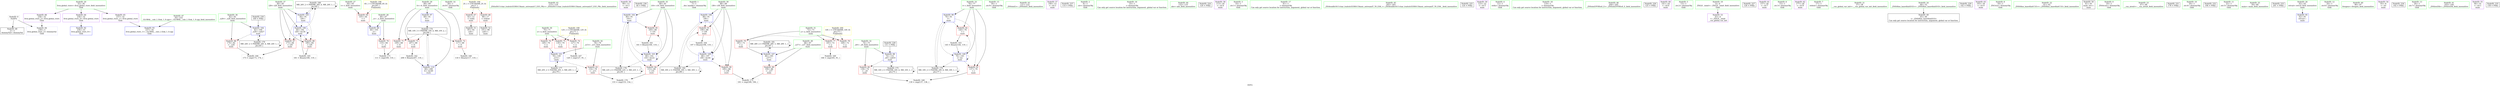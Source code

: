 digraph "SVFG" {
	label="SVFG";

	Node0x55f7baefa300 [shape=record,color=grey,label="{NodeID: 0\nNullPtr}"];
	Node0x55f7baefa300 -> Node0x55f7baf15640[style=solid];
	Node0x55f7baefa300 -> Node0x55f7baf17cf0[style=solid];
	Node0x55f7baf23850 [shape=record,color=black,label="{NodeID: 180\nMR_26V_2 = PHI(MR_26V_6, MR_26V_1, )\npts\{85 \}\n}"];
	Node0x55f7baf23850 -> Node0x55f7baf14d40[style=dashed];
	Node0x55f7baf23850 -> Node0x55f7baf23850[style=dashed];
	Node0x55f7baf146c0 [shape=record,color=blue,label="{NodeID: 97\n68\<--91\ntt\<--\nmain\n}"];
	Node0x55f7baf146c0 -> Node0x55f7baf21a50[style=dashed];
	Node0x55f7baefb550 [shape=record,color=green,label="{NodeID: 14\n28\<--1\n.str.8\<--dummyObj\nGlob }"];
	Node0x55f7baf18cd0 [shape=record,color=yellow,style=double,label="{NodeID: 194\n2V_1 = ENCHI(MR_2V_0)\npts\{1 \}\nFun[main]}"];
	Node0x55f7baf18cd0 -> Node0x55f7baf166a0[style=dashed];
	Node0x55f7baf18cd0 -> Node0x55f7baf16770[style=dashed];
	Node0x55f7baf13460 [shape=record,color=green,label="{NodeID: 28\n66\<--67\n_n\<--_n_field_insensitive\nmain\n}"];
	Node0x55f7baf13460 -> Node0x55f7baf16910[style=solid];
	Node0x55f7baf13460 -> Node0x55f7baf145f0[style=solid];
	Node0x55f7baf14020 [shape=record,color=green,label="{NodeID: 42\n115\<--116\n_ZStlsISt11char_traitsIcEERSt13basic_ostreamIcT_ES5_PKc\<--_ZStlsISt11char_traitsIcEERSt13basic_ostreamIcT_ES5_PKc_field_insensitive\n}"];
	Node0x55f7baf15d20 [shape=record,color=purple,label="{NodeID: 56\n99\<--13\n\<--.str.2\nmain\n}"];
	Node0x55f7baf35870 [shape=record,color=black,label="{NodeID: 236\n44 = PHI()\n}"];
	Node0x55f7baf16910 [shape=record,color=red,label="{NodeID: 70\n110\<--66\n\<--_n\nmain\n}"];
	Node0x55f7baf16910 -> Node0x55f7baf1d010[style=solid];
	Node0x55f7baf1ca10 [shape=record,color=grey,label="{NodeID: 167\n128 = cmp(127, 91, )\n}"];
	Node0x55f7baf17470 [shape=record,color=red,label="{NodeID: 84\n153\<--80\n\<--i16\nmain\n}"];
	Node0x55f7baf17470 -> Node0x55f7baf1ce90[style=solid];
	Node0x55f7baef9410 [shape=record,color=green,label="{NodeID: 1\n7\<--1\n__dso_handle\<--dummyObj\nGlob }"];
	Node0x55f7baf23d50 [shape=record,color=black,label="{NodeID: 181\nMR_28V_2 = PHI(MR_28V_3, MR_28V_1, )\npts\{87 \}\n}"];
	Node0x55f7baf23d50 -> Node0x55f7baf18fe0[style=dashed];
	Node0x55f7baf23d50 -> Node0x55f7baf23d50[style=dashed];
	Node0x55f7baf14790 [shape=record,color=blue,label="{NodeID: 98\n74\<--131\n_n9\<--call10\nmain\n}"];
	Node0x55f7baf14790 -> Node0x55f7baf17130[style=dashed];
	Node0x55f7baf14790 -> Node0x55f7baf21f50[style=dashed];
	Node0x55f7baefa780 [shape=record,color=green,label="{NodeID: 15\n30\<--1\n.str.9\<--dummyObj\nGlob }"];
	Node0x55f7baf13530 [shape=record,color=green,label="{NodeID: 29\n68\<--69\ntt\<--tt_field_insensitive\nmain\n}"];
	Node0x55f7baf13530 -> Node0x55f7baf169e0[style=solid];
	Node0x55f7baf13530 -> Node0x55f7baf16ab0[style=solid];
	Node0x55f7baf13530 -> Node0x55f7baf16b80[style=solid];
	Node0x55f7baf13530 -> Node0x55f7baf146c0[style=solid];
	Node0x55f7baf13530 -> Node0x55f7baf19250[style=solid];
	Node0x55f7baf14120 [shape=record,color=green,label="{NodeID: 43\n121\<--122\n_ZNSolsEi\<--_ZNSolsEi_field_insensitive\n}"];
	Node0x55f7baf15df0 [shape=record,color=purple,label="{NodeID: 57\n100\<--15\n\<--.str.3\nmain\n}"];
	Node0x55f7baf35970 [shape=record,color=black,label="{NodeID: 237\n114 = PHI()\n}"];
	Node0x55f7baf169e0 [shape=record,color=red,label="{NodeID: 71\n109\<--68\n\<--tt\nmain\n}"];
	Node0x55f7baf169e0 -> Node0x55f7baf1d010[style=solid];
	Node0x55f7baf1cb90 [shape=record,color=grey,label="{NodeID: 168\n139 = cmp(137, 138, )\n}"];
	Node0x55f7baf17540 [shape=record,color=red,label="{NodeID: 85\n160\<--80\n\<--i16\nmain\n}"];
	Node0x55f7baf17540 -> Node0x55f7baf1c110[style=solid];
	Node0x55f7baefad50 [shape=record,color=green,label="{NodeID: 2\n8\<--1\n.str\<--dummyObj\nGlob }"];
	Node0x55f7baf24250 [shape=record,color=black,label="{NodeID: 182\nMR_30V_2 = PHI(MR_30V_3, MR_30V_1, )\npts\{89 \}\n}"];
	Node0x55f7baf24250 -> Node0x55f7baf190b0[style=dashed];
	Node0x55f7baf24250 -> Node0x55f7baf24250[style=dashed];
	Node0x55f7baf14860 [shape=record,color=blue,label="{NodeID: 99\n76\<--91\ni\<--\nmain\n}"];
	Node0x55f7baf14860 -> Node0x55f7baf17200[style=dashed];
	Node0x55f7baf14860 -> Node0x55f7baf172d0[style=dashed];
	Node0x55f7baf14860 -> Node0x55f7baf14930[style=dashed];
	Node0x55f7baf14860 -> Node0x55f7baf22450[style=dashed];
	Node0x55f7baefa850 [shape=record,color=green,label="{NodeID: 16\n33\<--1\n\<--dummyObj\nCan only get source location for instruction, argument, global var or function.}"];
	Node0x55f7baf29a60 [shape=record,color=yellow,style=double,label="{NodeID: 196\n6V_1 = ENCHI(MR_6V_0)\npts\{65 \}\nFun[main]}"];
	Node0x55f7baf29a60 -> Node0x55f7baf16840[style=dashed];
	Node0x55f7baf13600 [shape=record,color=green,label="{NodeID: 30\n70\<--71\nx\<--x_field_insensitive\nmain\n}"];
	Node0x55f7baf13600 -> Node0x55f7baf16c50[style=solid];
	Node0x55f7baf13600 -> Node0x55f7baf16d20[style=solid];
	Node0x55f7baf13600 -> Node0x55f7baf16df0[style=solid];
	Node0x55f7baf14220 [shape=record,color=green,label="{NodeID: 44\n132\<--133\nabs\<--abs_field_insensitive\n}"];
	Node0x55f7bacf2a90 [shape=record,color=black,label="{NodeID: 224\n120 = PHI()\n}"];
	Node0x55f7baf15ec0 [shape=record,color=purple,label="{NodeID: 58\n113\<--20\n\<--.str.4\nmain\n}"];
	Node0x55f7baf16ab0 [shape=record,color=red,label="{NodeID: 72\n117\<--68\n\<--tt\nmain\n}"];
	Node0x55f7baf16ab0 -> Node0x55f7baf15490[style=solid];
	Node0x55f7baf1cd10 [shape=record,color=grey,label="{NodeID: 169\n166 = cmp(165, 91, )\n}"];
	Node0x55f7baf17610 [shape=record,color=red,label="{NodeID: 86\n174\<--82\n\<--_n26\nmain\n}"];
	Node0x55f7baf17610 -> Node0x55f7baf1c890[style=solid];
	Node0x55f7baefa5a0 [shape=record,color=green,label="{NodeID: 3\n10\<--1\n.str.1\<--dummyObj\nGlob }"];
	Node0x55f7baf14930 [shape=record,color=blue,label="{NodeID: 100\n76\<--145\ni\<--inc\nmain\n}"];
	Node0x55f7baf14930 -> Node0x55f7baf17200[style=dashed];
	Node0x55f7baf14930 -> Node0x55f7baf172d0[style=dashed];
	Node0x55f7baf14930 -> Node0x55f7baf14930[style=dashed];
	Node0x55f7baf14930 -> Node0x55f7baf22450[style=dashed];
	Node0x55f7baefa920 [shape=record,color=green,label="{NodeID: 17\n91\<--1\n\<--dummyObj\nCan only get source location for instruction, argument, global var or function.}"];
	Node0x55f7baf136d0 [shape=record,color=green,label="{NodeID: 31\n72\<--73\ny\<--y_field_insensitive\nmain\n}"];
	Node0x55f7baf136d0 -> Node0x55f7baf16ec0[style=solid];
	Node0x55f7baf136d0 -> Node0x55f7baf16f90[style=solid];
	Node0x55f7baf136d0 -> Node0x55f7baf17060[style=solid];
	Node0x55f7baf14320 [shape=record,color=green,label="{NodeID: 45\n202\<--203\n_ZSt4endlIcSt11char_traitsIcEERSt13basic_ostreamIT_T0_ES6_\<--_ZSt4endlIcSt11char_traitsIcEERSt13basic_ostreamIT_T0_ES6__field_insensitive\n}"];
	Node0x55f7baf33c20 [shape=record,color=black,label="{NodeID: 225\n124 = PHI()\n}"];
	Node0x55f7baf15f90 [shape=record,color=purple,label="{NodeID: 59\n123\<--22\n\<--.str.5\nmain\n}"];
	Node0x55f7baf16b80 [shape=record,color=red,label="{NodeID: 73\n207\<--68\n\<--tt\nmain\n}"];
	Node0x55f7baf16b80 -> Node0x55f7baf1c290[style=solid];
	Node0x55f7baf1ce90 [shape=record,color=grey,label="{NodeID: 170\n155 = cmp(153, 154, )\n}"];
	Node0x55f7baf176e0 [shape=record,color=red,label="{NodeID: 87\n173\<--84\n\<--i28\nmain\n}"];
	Node0x55f7baf176e0 -> Node0x55f7baf1c890[style=solid];
	Node0x55f7baefa630 [shape=record,color=green,label="{NodeID: 4\n12\<--1\nstdin\<--dummyObj\nGlob }"];
	Node0x55f7baf14a00 [shape=record,color=blue,label="{NodeID: 101\n78\<--149\n_n15\<--\nmain\n}"];
	Node0x55f7baf14a00 -> Node0x55f7baf173a0[style=dashed];
	Node0x55f7baf14a00 -> Node0x55f7baf22950[style=dashed];
	Node0x55f7baefa9f0 [shape=record,color=green,label="{NodeID: 18\n119\<--1\n\<--dummyObj\nCan only get source location for instruction, argument, global var or function.}"];
	Node0x55f7baf137a0 [shape=record,color=green,label="{NodeID: 32\n74\<--75\n_n9\<--_n9_field_insensitive\nmain\n}"];
	Node0x55f7baf137a0 -> Node0x55f7baf17130[style=solid];
	Node0x55f7baf137a0 -> Node0x55f7baf14790[style=solid];
	Node0x55f7baf14420 [shape=record,color=green,label="{NodeID: 46\n204\<--205\n_ZNSolsEPFRSoS_E\<--_ZNSolsEPFRSoS_E_field_insensitive\n}"];
	Node0x55f7baf347b0 [shape=record,color=black,label="{NodeID: 226\n125 = PHI()\n}"];
	Node0x55f7baf16060 [shape=record,color=purple,label="{NodeID: 60\n141\<--24\n\<--.str.6\nmain\n}"];
	Node0x55f7baf16c50 [shape=record,color=red,label="{NodeID: 74\n127\<--70\n\<--x\nmain\n}"];
	Node0x55f7baf16c50 -> Node0x55f7baf1ca10[style=solid];
	Node0x55f7baf1d010 [shape=record,color=grey,label="{NodeID: 171\n111 = cmp(109, 110, )\n}"];
	Node0x55f7baf177b0 [shape=record,color=red,label="{NodeID: 88\n180\<--84\n\<--i28\nmain\n}"];
	Node0x55f7baf177b0 -> Node0x55f7baf1c710[style=solid];
	Node0x55f7baefb870 [shape=record,color=green,label="{NodeID: 5\n13\<--1\n.str.2\<--dummyObj\nGlob }"];
	Node0x55f7baf14ad0 [shape=record,color=blue,label="{NodeID: 102\n80\<--91\ni16\<--\nmain\n}"];
	Node0x55f7baf14ad0 -> Node0x55f7baf17470[style=dashed];
	Node0x55f7baf14ad0 -> Node0x55f7baf17540[style=dashed];
	Node0x55f7baf14ad0 -> Node0x55f7baf14ba0[style=dashed];
	Node0x55f7baf14ad0 -> Node0x55f7baf22e50[style=dashed];
	Node0x55f7baefaac0 [shape=record,color=green,label="{NodeID: 19\n4\<--6\n_ZStL8__ioinit\<--_ZStL8__ioinit_field_insensitive\nGlob }"];
	Node0x55f7baefaac0 -> Node0x55f7baf15ab0[style=solid];
	Node0x55f7baf29d00 [shape=record,color=yellow,style=double,label="{NodeID: 199\n12V_1 = ENCHI(MR_12V_0)\npts\{71 \}\nFun[main]}"];
	Node0x55f7baf29d00 -> Node0x55f7baf16c50[style=dashed];
	Node0x55f7baf29d00 -> Node0x55f7baf16d20[style=dashed];
	Node0x55f7baf29d00 -> Node0x55f7baf16df0[style=dashed];
	Node0x55f7baf13870 [shape=record,color=green,label="{NodeID: 33\n76\<--77\ni\<--i_field_insensitive\nmain\n}"];
	Node0x55f7baf13870 -> Node0x55f7baf17200[style=solid];
	Node0x55f7baf13870 -> Node0x55f7baf172d0[style=solid];
	Node0x55f7baf13870 -> Node0x55f7baf14860[style=solid];
	Node0x55f7baf13870 -> Node0x55f7baf14930[style=solid];
	Node0x55f7baf14520 [shape=record,color=green,label="{NodeID: 47\n34\<--232\n_GLOBAL__sub_I_Gluk_1_0.cpp\<--_GLOBAL__sub_I_Gluk_1_0.cpp_field_insensitive\n}"];
	Node0x55f7baf14520 -> Node0x55f7baf17bf0[style=solid];
	Node0x55f7baf348e0 [shape=record,color=black,label="{NodeID: 227\n126 = PHI()\n}"];
	Node0x55f7baf16130 [shape=record,color=purple,label="{NodeID: 61\n157\<--26\n\<--.str.7\nmain\n}"];
	Node0x55f7baf16d20 [shape=record,color=red,label="{NodeID: 75\n130\<--70\n\<--x\nmain\n}"];
	Node0x55f7baf1d190 [shape=record,color=grey,label="{NodeID: 172\n191 = cmp(189, 190, )\n}"];
	Node0x55f7baf17880 [shape=record,color=red,label="{NodeID: 89\n190\<--86\n\<--_n37\nmain\n}"];
	Node0x55f7baf17880 -> Node0x55f7baf1d190[style=solid];
	Node0x55f7baefb900 [shape=record,color=green,label="{NodeID: 6\n15\<--1\n.str.3\<--dummyObj\nGlob }"];
	Node0x55f7baf14ba0 [shape=record,color=blue,label="{NodeID: 103\n80\<--161\ni16\<--inc22\nmain\n}"];
	Node0x55f7baf14ba0 -> Node0x55f7baf17470[style=dashed];
	Node0x55f7baf14ba0 -> Node0x55f7baf17540[style=dashed];
	Node0x55f7baf14ba0 -> Node0x55f7baf14ba0[style=dashed];
	Node0x55f7baf14ba0 -> Node0x55f7baf22e50[style=dashed];
	Node0x55f7baf12ef0 [shape=record,color=green,label="{NodeID: 20\n32\<--36\nllvm.global_ctors\<--llvm.global_ctors_field_insensitive\nGlob }"];
	Node0x55f7baf12ef0 -> Node0x55f7baf163a0[style=solid];
	Node0x55f7baf12ef0 -> Node0x55f7baf164a0[style=solid];
	Node0x55f7baf12ef0 -> Node0x55f7baf165a0[style=solid];
	Node0x55f7baf29de0 [shape=record,color=yellow,style=double,label="{NodeID: 200\n14V_1 = ENCHI(MR_14V_0)\npts\{73 \}\nFun[main]}"];
	Node0x55f7baf29de0 -> Node0x55f7baf16ec0[style=dashed];
	Node0x55f7baf29de0 -> Node0x55f7baf16f90[style=dashed];
	Node0x55f7baf29de0 -> Node0x55f7baf17060[style=dashed];
	Node0x55f7baf13940 [shape=record,color=green,label="{NodeID: 34\n78\<--79\n_n15\<--_n15_field_insensitive\nmain\n}"];
	Node0x55f7baf13940 -> Node0x55f7baf173a0[style=solid];
	Node0x55f7baf13940 -> Node0x55f7baf14a00[style=solid];
	Node0x55f7baf15640 [shape=record,color=black,label="{NodeID: 48\n2\<--3\ndummyVal\<--dummyVal\n}"];
	Node0x55f7baf349b0 [shape=record,color=black,label="{NodeID: 228\n131 = PHI()\n}"];
	Node0x55f7baf349b0 -> Node0x55f7baf14790[style=solid];
	Node0x55f7baf16200 [shape=record,color=purple,label="{NodeID: 62\n177\<--28\n\<--.str.8\nmain\n}"];
	Node0x55f7baf16df0 [shape=record,color=red,label="{NodeID: 76\n149\<--70\n\<--x\nmain\n}"];
	Node0x55f7baf16df0 -> Node0x55f7baf14a00[style=solid];
	Node0x55f7baf17950 [shape=record,color=red,label="{NodeID: 90\n189\<--88\n\<--i38\nmain\n}"];
	Node0x55f7baf17950 -> Node0x55f7baf1d190[style=solid];
	Node0x55f7baefb990 [shape=record,color=green,label="{NodeID: 7\n17\<--1\nstdout\<--dummyObj\nGlob }"];
	Node0x55f7baf14c70 [shape=record,color=blue,label="{NodeID: 104\n82\<--169\n_n26\<--call27\nmain\n}"];
	Node0x55f7baf14c70 -> Node0x55f7baf17610[style=dashed];
	Node0x55f7baf14c70 -> Node0x55f7baf23350[style=dashed];
	Node0x55f7baf12f80 [shape=record,color=green,label="{NodeID: 21\n37\<--38\n__cxx_global_var_init\<--__cxx_global_var_init_field_insensitive\n}"];
	Node0x55f7baf13a10 [shape=record,color=green,label="{NodeID: 35\n80\<--81\ni16\<--i16_field_insensitive\nmain\n}"];
	Node0x55f7baf13a10 -> Node0x55f7baf17470[style=solid];
	Node0x55f7baf13a10 -> Node0x55f7baf17540[style=solid];
	Node0x55f7baf13a10 -> Node0x55f7baf14ad0[style=solid];
	Node0x55f7baf13a10 -> Node0x55f7baf14ba0[style=solid];
	Node0x55f7baf15740 [shape=record,color=black,label="{NodeID: 49\n45\<--46\n\<--_ZNSt8ios_base4InitD1Ev\nCan only get source location for instruction, argument, global var or function.}"];
	Node0x55f7baf34ae0 [shape=record,color=black,label="{NodeID: 229\n142 = PHI()\n}"];
	Node0x55f7baf162d0 [shape=record,color=purple,label="{NodeID: 63\n193\<--30\n\<--.str.9\nmain\n}"];
	Node0x55f7baf15490 [shape=record,color=grey,label="{NodeID: 160\n118 = Binary(117, 119, )\n}"];
	Node0x55f7baf16ec0 [shape=record,color=red,label="{NodeID: 77\n165\<--72\n\<--y\nmain\n}"];
	Node0x55f7baf16ec0 -> Node0x55f7baf1cd10[style=solid];
	Node0x55f7baf21a50 [shape=record,color=black,label="{NodeID: 174\nMR_10V_3 = PHI(MR_10V_4, MR_10V_2, )\npts\{69 \}\n}"];
	Node0x55f7baf21a50 -> Node0x55f7baf169e0[style=dashed];
	Node0x55f7baf21a50 -> Node0x55f7baf16ab0[style=dashed];
	Node0x55f7baf21a50 -> Node0x55f7baf16b80[style=dashed];
	Node0x55f7baf21a50 -> Node0x55f7baf19250[style=dashed];
	Node0x55f7baf17a20 [shape=record,color=red,label="{NodeID: 91\n196\<--88\n\<--i38\nmain\n}"];
	Node0x55f7baf17a20 -> Node0x55f7baf1c590[style=solid];
	Node0x55f7baefbc20 [shape=record,color=green,label="{NodeID: 8\n18\<--1\n_ZSt3cin\<--dummyObj\nGlob }"];
	Node0x55f7baf14d40 [shape=record,color=blue,label="{NodeID: 105\n84\<--91\ni28\<--\nmain\n}"];
	Node0x55f7baf14d40 -> Node0x55f7baf176e0[style=dashed];
	Node0x55f7baf14d40 -> Node0x55f7baf177b0[style=dashed];
	Node0x55f7baf14d40 -> Node0x55f7baf18f10[style=dashed];
	Node0x55f7baf14d40 -> Node0x55f7baf23850[style=dashed];
	Node0x55f7baf13010 [shape=record,color=green,label="{NodeID: 22\n41\<--42\n_ZNSt8ios_base4InitC1Ev\<--_ZNSt8ios_base4InitC1Ev_field_insensitive\n}"];
	Node0x55f7baf13ae0 [shape=record,color=green,label="{NodeID: 36\n82\<--83\n_n26\<--_n26_field_insensitive\nmain\n}"];
	Node0x55f7baf13ae0 -> Node0x55f7baf17610[style=solid];
	Node0x55f7baf13ae0 -> Node0x55f7baf14c70[style=solid];
	Node0x55f7baf15840 [shape=record,color=black,label="{NodeID: 50\n61\<--91\nmain_ret\<--\nmain\n}"];
	Node0x55f7baf34bb0 [shape=record,color=black,label="{NodeID: 230\n169 = PHI()\n}"];
	Node0x55f7baf34bb0 -> Node0x55f7baf14c70[style=solid];
	Node0x55f7baf163a0 [shape=record,color=purple,label="{NodeID: 64\n236\<--32\nllvm.global_ctors_0\<--llvm.global_ctors\nGlob }"];
	Node0x55f7baf163a0 -> Node0x55f7baf17af0[style=solid];
	Node0x55f7baf1c110 [shape=record,color=grey,label="{NodeID: 161\n161 = Binary(160, 119, )\n}"];
	Node0x55f7baf1c110 -> Node0x55f7baf14ba0[style=solid];
	Node0x55f7baf16f90 [shape=record,color=red,label="{NodeID: 78\n168\<--72\n\<--y\nmain\n}"];
	Node0x55f7baf21f50 [shape=record,color=black,label="{NodeID: 175\nMR_16V_2 = PHI(MR_16V_4, MR_16V_1, )\npts\{75 \}\n}"];
	Node0x55f7baf21f50 -> Node0x55f7baf14790[style=dashed];
	Node0x55f7baf21f50 -> Node0x55f7baf21f50[style=dashed];
	Node0x55f7baf17af0 [shape=record,color=blue,label="{NodeID: 92\n236\<--33\nllvm.global_ctors_0\<--\nGlob }"];
	Node0x55f7baefbcf0 [shape=record,color=green,label="{NodeID: 9\n19\<--1\n_ZSt4cout\<--dummyObj\nGlob }"];
	Node0x55f7baf18f10 [shape=record,color=blue,label="{NodeID: 106\n84\<--181\ni28\<--inc34\nmain\n}"];
	Node0x55f7baf18f10 -> Node0x55f7baf176e0[style=dashed];
	Node0x55f7baf18f10 -> Node0x55f7baf177b0[style=dashed];
	Node0x55f7baf18f10 -> Node0x55f7baf18f10[style=dashed];
	Node0x55f7baf18f10 -> Node0x55f7baf23850[style=dashed];
	Node0x55f7baf130a0 [shape=record,color=green,label="{NodeID: 23\n47\<--48\n__cxa_atexit\<--__cxa_atexit_field_insensitive\n}"];
	Node0x55f7baf13bb0 [shape=record,color=green,label="{NodeID: 37\n84\<--85\ni28\<--i28_field_insensitive\nmain\n}"];
	Node0x55f7baf13bb0 -> Node0x55f7baf176e0[style=solid];
	Node0x55f7baf13bb0 -> Node0x55f7baf177b0[style=solid];
	Node0x55f7baf13bb0 -> Node0x55f7baf14d40[style=solid];
	Node0x55f7baf13bb0 -> Node0x55f7baf18f10[style=solid];
	Node0x55f7baf15910 [shape=record,color=black,label="{NodeID: 51\n95\<--92\ncall\<--\nmain\n}"];
	Node0x55f7baf34ce0 [shape=record,color=black,label="{NodeID: 231\n178 = PHI()\n}"];
	Node0x55f7baf164a0 [shape=record,color=purple,label="{NodeID: 65\n237\<--32\nllvm.global_ctors_1\<--llvm.global_ctors\nGlob }"];
	Node0x55f7baf164a0 -> Node0x55f7baf17bf0[style=solid];
	Node0x55f7baf1c290 [shape=record,color=grey,label="{NodeID: 162\n208 = Binary(207, 119, )\n}"];
	Node0x55f7baf1c290 -> Node0x55f7baf19250[style=solid];
	Node0x55f7baf17060 [shape=record,color=red,label="{NodeID: 79\n185\<--72\n\<--y\nmain\n}"];
	Node0x55f7baf17060 -> Node0x55f7baf18fe0[style=solid];
	Node0x55f7baf22450 [shape=record,color=black,label="{NodeID: 176\nMR_18V_2 = PHI(MR_18V_6, MR_18V_1, )\npts\{77 \}\n}"];
	Node0x55f7baf22450 -> Node0x55f7baf14860[style=dashed];
	Node0x55f7baf22450 -> Node0x55f7baf22450[style=dashed];
	Node0x55f7baf17bf0 [shape=record,color=blue,label="{NodeID: 93\n237\<--34\nllvm.global_ctors_1\<--_GLOBAL__sub_I_Gluk_1_0.cpp\nGlob }"];
	Node0x55f7baefbdc0 [shape=record,color=green,label="{NodeID: 10\n20\<--1\n.str.4\<--dummyObj\nGlob }"];
	Node0x55f7baf18fe0 [shape=record,color=blue,label="{NodeID: 107\n86\<--185\n_n37\<--\nmain\n}"];
	Node0x55f7baf18fe0 -> Node0x55f7baf17880[style=dashed];
	Node0x55f7baf18fe0 -> Node0x55f7baf23d50[style=dashed];
	Node0x55f7baf13130 [shape=record,color=green,label="{NodeID: 24\n46\<--52\n_ZNSt8ios_base4InitD1Ev\<--_ZNSt8ios_base4InitD1Ev_field_insensitive\n}"];
	Node0x55f7baf13130 -> Node0x55f7baf15740[style=solid];
	Node0x55f7baf13c80 [shape=record,color=green,label="{NodeID: 38\n86\<--87\n_n37\<--_n37_field_insensitive\nmain\n}"];
	Node0x55f7baf13c80 -> Node0x55f7baf17880[style=solid];
	Node0x55f7baf13c80 -> Node0x55f7baf18fe0[style=solid];
	Node0x55f7baf159e0 [shape=record,color=black,label="{NodeID: 52\n101\<--98\ncall1\<--\nmain\n}"];
	Node0x55f7baf34db0 [shape=record,color=black,label="{NodeID: 232\n194 = PHI()\n}"];
	Node0x55f7baf165a0 [shape=record,color=purple,label="{NodeID: 66\n238\<--32\nllvm.global_ctors_2\<--llvm.global_ctors\nGlob }"];
	Node0x55f7baf165a0 -> Node0x55f7baf17cf0[style=solid];
	Node0x55f7baf1c410 [shape=record,color=grey,label="{NodeID: 163\n145 = Binary(144, 119, )\n}"];
	Node0x55f7baf1c410 -> Node0x55f7baf14930[style=solid];
	Node0x55f7baf17130 [shape=record,color=red,label="{NodeID: 80\n138\<--74\n\<--_n9\nmain\n}"];
	Node0x55f7baf17130 -> Node0x55f7baf1cb90[style=solid];
	Node0x55f7baf22950 [shape=record,color=black,label="{NodeID: 177\nMR_20V_2 = PHI(MR_20V_3, MR_20V_1, )\npts\{79 \}\n}"];
	Node0x55f7baf22950 -> Node0x55f7baf14a00[style=dashed];
	Node0x55f7baf22950 -> Node0x55f7baf22950[style=dashed];
	Node0x55f7baf17cf0 [shape=record,color=blue, style = dotted,label="{NodeID: 94\n238\<--3\nllvm.global_ctors_2\<--dummyVal\nGlob }"];
	Node0x55f7baefb2e0 [shape=record,color=green,label="{NodeID: 11\n22\<--1\n.str.5\<--dummyObj\nGlob }"];
	Node0x55f7baf190b0 [shape=record,color=blue,label="{NodeID: 108\n88\<--91\ni38\<--\nmain\n}"];
	Node0x55f7baf190b0 -> Node0x55f7baf17950[style=dashed];
	Node0x55f7baf190b0 -> Node0x55f7baf17a20[style=dashed];
	Node0x55f7baf190b0 -> Node0x55f7baf19180[style=dashed];
	Node0x55f7baf190b0 -> Node0x55f7baf24250[style=dashed];
	Node0x55f7baf131c0 [shape=record,color=green,label="{NodeID: 25\n59\<--60\nmain\<--main_field_insensitive\n}"];
	Node0x55f7baf13d50 [shape=record,color=green,label="{NodeID: 39\n88\<--89\ni38\<--i38_field_insensitive\nmain\n}"];
	Node0x55f7baf13d50 -> Node0x55f7baf17950[style=solid];
	Node0x55f7baf13d50 -> Node0x55f7baf17a20[style=solid];
	Node0x55f7baf13d50 -> Node0x55f7baf190b0[style=solid];
	Node0x55f7baf13d50 -> Node0x55f7baf19180[style=solid];
	Node0x55f7baf15ab0 [shape=record,color=purple,label="{NodeID: 53\n43\<--4\n\<--_ZStL8__ioinit\n__cxx_global_var_init\n}"];
	Node0x55f7baf34e80 [shape=record,color=black,label="{NodeID: 233\n201 = PHI()\n}"];
	Node0x55f7baf166a0 [shape=record,color=red,label="{NodeID: 67\n92\<--12\n\<--stdin\nmain\n}"];
	Node0x55f7baf166a0 -> Node0x55f7baf15910[style=solid];
	Node0x55f7baf1c590 [shape=record,color=grey,label="{NodeID: 164\n197 = Binary(196, 119, )\n}"];
	Node0x55f7baf1c590 -> Node0x55f7baf19180[style=solid];
	Node0x55f7baf17200 [shape=record,color=red,label="{NodeID: 81\n137\<--76\n\<--i\nmain\n}"];
	Node0x55f7baf17200 -> Node0x55f7baf1cb90[style=solid];
	Node0x55f7baf22e50 [shape=record,color=black,label="{NodeID: 178\nMR_22V_2 = PHI(MR_22V_3, MR_22V_1, )\npts\{81 \}\n}"];
	Node0x55f7baf22e50 -> Node0x55f7baf14ad0[style=dashed];
	Node0x55f7baf22e50 -> Node0x55f7baf22e50[style=dashed];
	Node0x55f7baf17df0 [shape=record,color=blue,label="{NodeID: 95\n62\<--91\nretval\<--\nmain\n}"];
	Node0x55f7baefb3b0 [shape=record,color=green,label="{NodeID: 12\n24\<--1\n.str.6\<--dummyObj\nGlob }"];
	Node0x55f7baf19180 [shape=record,color=blue,label="{NodeID: 109\n88\<--197\ni38\<--inc44\nmain\n}"];
	Node0x55f7baf19180 -> Node0x55f7baf17950[style=dashed];
	Node0x55f7baf19180 -> Node0x55f7baf17a20[style=dashed];
	Node0x55f7baf19180 -> Node0x55f7baf19180[style=dashed];
	Node0x55f7baf19180 -> Node0x55f7baf24250[style=dashed];
	Node0x55f7baf132c0 [shape=record,color=green,label="{NodeID: 26\n62\<--63\nretval\<--retval_field_insensitive\nmain\n}"];
	Node0x55f7baf132c0 -> Node0x55f7baf17df0[style=solid];
	Node0x55f7baf13e20 [shape=record,color=green,label="{NodeID: 40\n96\<--97\nfreopen\<--freopen_field_insensitive\n}"];
	Node0x55f7baf15b80 [shape=record,color=purple,label="{NodeID: 54\n93\<--8\n\<--.str\nmain\n}"];
	Node0x55f7baf35670 [shape=record,color=black,label="{NodeID: 234\n102 = PHI()\n}"];
	Node0x55f7baf16770 [shape=record,color=red,label="{NodeID: 68\n98\<--17\n\<--stdout\nmain\n}"];
	Node0x55f7baf16770 -> Node0x55f7baf159e0[style=solid];
	Node0x55f7baf1c710 [shape=record,color=grey,label="{NodeID: 165\n181 = Binary(180, 119, )\n}"];
	Node0x55f7baf1c710 -> Node0x55f7baf18f10[style=solid];
	Node0x55f7baf172d0 [shape=record,color=red,label="{NodeID: 82\n144\<--76\n\<--i\nmain\n}"];
	Node0x55f7baf172d0 -> Node0x55f7baf1c410[style=solid];
	Node0x55f7baf23350 [shape=record,color=black,label="{NodeID: 179\nMR_24V_2 = PHI(MR_24V_4, MR_24V_1, )\npts\{83 \}\n}"];
	Node0x55f7baf23350 -> Node0x55f7baf14c70[style=dashed];
	Node0x55f7baf23350 -> Node0x55f7baf23350[style=dashed];
	Node0x55f7baf145f0 [shape=record,color=blue,label="{NodeID: 96\n66\<--105\n_n\<--\nmain\n}"];
	Node0x55f7baf145f0 -> Node0x55f7baf16910[style=dashed];
	Node0x55f7baefb480 [shape=record,color=green,label="{NodeID: 13\n26\<--1\n.str.7\<--dummyObj\nGlob }"];
	Node0x55f7baf19250 [shape=record,color=blue,label="{NodeID: 110\n68\<--208\ntt\<--inc49\nmain\n}"];
	Node0x55f7baf19250 -> Node0x55f7baf21a50[style=dashed];
	Node0x55f7baf13390 [shape=record,color=green,label="{NodeID: 27\n64\<--65\nt\<--t_field_insensitive\nmain\n}"];
	Node0x55f7baf13390 -> Node0x55f7baf16840[style=solid];
	Node0x55f7baf13f20 [shape=record,color=green,label="{NodeID: 41\n103\<--104\n_ZNSirsERi\<--_ZNSirsERi_field_insensitive\n}"];
	Node0x55f7baf15c50 [shape=record,color=purple,label="{NodeID: 55\n94\<--10\n\<--.str.1\nmain\n}"];
	Node0x55f7baf35770 [shape=record,color=black,label="{NodeID: 235\n158 = PHI()\n}"];
	Node0x55f7baf16840 [shape=record,color=red,label="{NodeID: 69\n105\<--64\n\<--t\nmain\n}"];
	Node0x55f7baf16840 -> Node0x55f7baf145f0[style=solid];
	Node0x55f7baf1c890 [shape=record,color=grey,label="{NodeID: 166\n175 = cmp(173, 174, )\n}"];
	Node0x55f7baf173a0 [shape=record,color=red,label="{NodeID: 83\n154\<--78\n\<--_n15\nmain\n}"];
	Node0x55f7baf173a0 -> Node0x55f7baf1ce90[style=solid];
}
